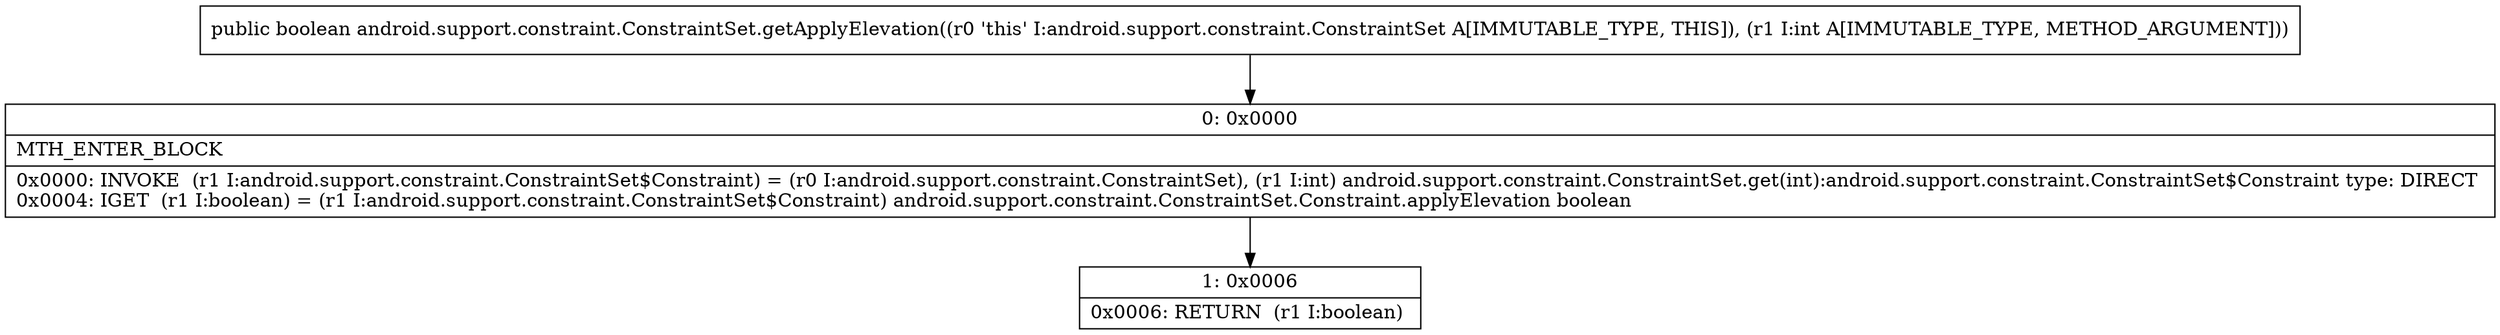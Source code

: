 digraph "CFG forandroid.support.constraint.ConstraintSet.getApplyElevation(I)Z" {
Node_0 [shape=record,label="{0\:\ 0x0000|MTH_ENTER_BLOCK\l|0x0000: INVOKE  (r1 I:android.support.constraint.ConstraintSet$Constraint) = (r0 I:android.support.constraint.ConstraintSet), (r1 I:int) android.support.constraint.ConstraintSet.get(int):android.support.constraint.ConstraintSet$Constraint type: DIRECT \l0x0004: IGET  (r1 I:boolean) = (r1 I:android.support.constraint.ConstraintSet$Constraint) android.support.constraint.ConstraintSet.Constraint.applyElevation boolean \l}"];
Node_1 [shape=record,label="{1\:\ 0x0006|0x0006: RETURN  (r1 I:boolean) \l}"];
MethodNode[shape=record,label="{public boolean android.support.constraint.ConstraintSet.getApplyElevation((r0 'this' I:android.support.constraint.ConstraintSet A[IMMUTABLE_TYPE, THIS]), (r1 I:int A[IMMUTABLE_TYPE, METHOD_ARGUMENT])) }"];
MethodNode -> Node_0;
Node_0 -> Node_1;
}

